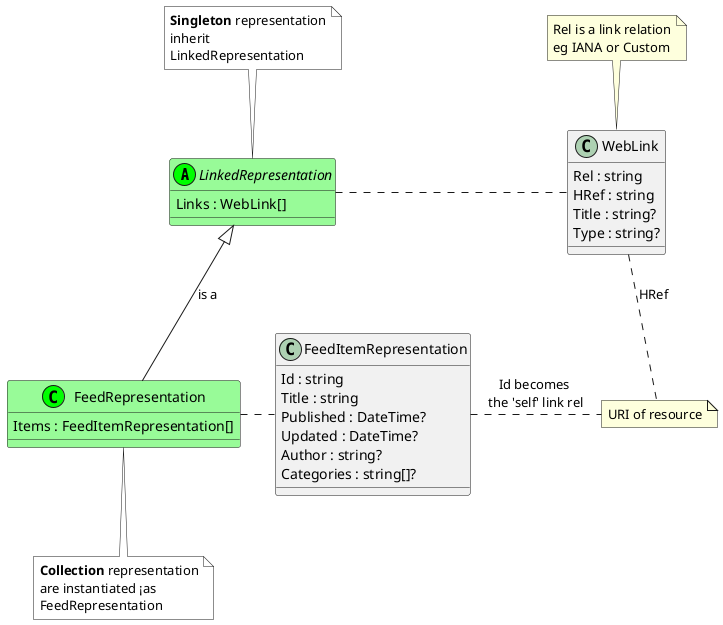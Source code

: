 @startuml

' Semantic Link collection-based logical model that occurs either side of the across-the-wire (ie serialised per media type) representations

' Note that this modelling is based on ATOM feed documents

abstract class LinkedRepresentation  <<A, #00FF00) >> #PaleGreen{
    Links : WebLink[]
}

class WebLink {
   Rel : string
   HRef : string
   Title : string?
   Type : string?
}

class FeedRepresentation <<C, #00FF00) >> #PaleGreen{
    Items : FeedItemRepresentation[]
}

class FeedItemRepresentation  {
    Id : string
    Title : string
    Published : DateTime?
    Updated : DateTime?
    Author : string?
    Categories : string[]?
}

' Mark the links for ease of reading
LinkedRepresentation <|-down- FeedRepresentation : is a
FeedItemRepresentation .left. FeedRepresentation
LinkedRepresentation .right. WebLink



note top of LinkedRepresentation #white
    <b>Singleton</b> representation
    inherit
    LinkedRepresentation
endnote

note bottom of FeedRepresentation #white
 <b>Collection</b> representation
 are instantiated ¡as
 FeedRepresentation
endnote

note top of WebLink
    Rel is a link relation
    eg IANA or Custom
endnote

note "URI of resource" as uri

WebLink . uri : HRef
FeedItemRepresentation . uri : Id becomes \nthe 'self' link rel


@enduml